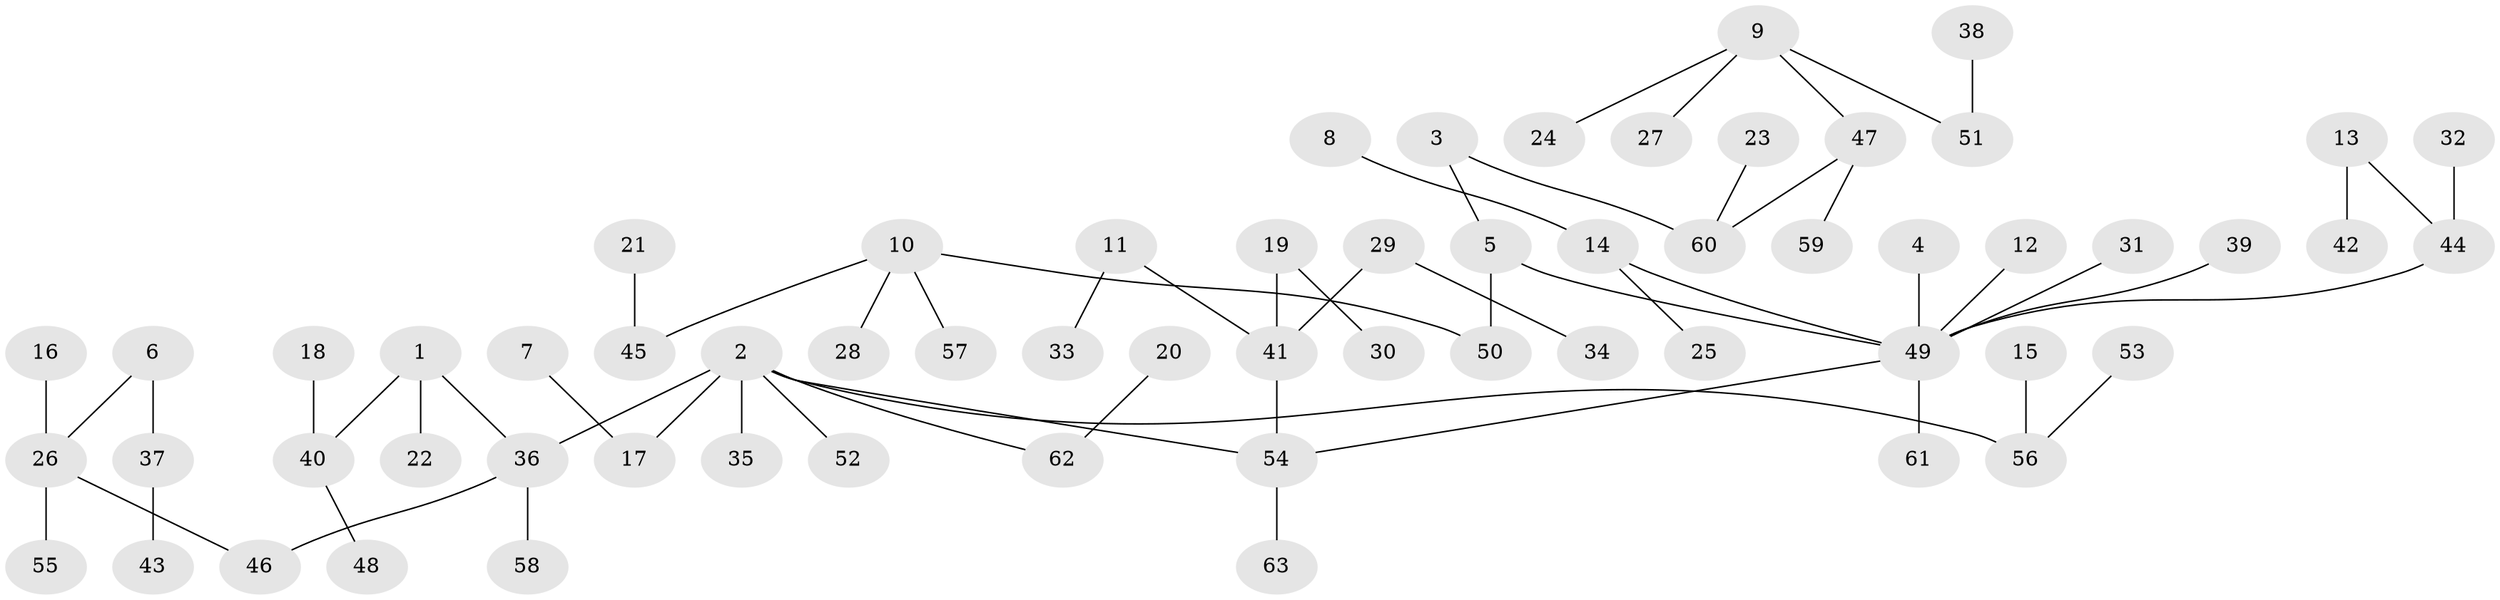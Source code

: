 // original degree distribution, {6: 0.023809523809523808, 3: 0.10317460317460317, 11: 0.007936507936507936, 4: 0.07142857142857142, 5: 0.03968253968253968, 2: 0.20634920634920634, 1: 0.5476190476190477}
// Generated by graph-tools (version 1.1) at 2025/02/03/09/25 03:02:22]
// undirected, 63 vertices, 62 edges
graph export_dot {
graph [start="1"]
  node [color=gray90,style=filled];
  1;
  2;
  3;
  4;
  5;
  6;
  7;
  8;
  9;
  10;
  11;
  12;
  13;
  14;
  15;
  16;
  17;
  18;
  19;
  20;
  21;
  22;
  23;
  24;
  25;
  26;
  27;
  28;
  29;
  30;
  31;
  32;
  33;
  34;
  35;
  36;
  37;
  38;
  39;
  40;
  41;
  42;
  43;
  44;
  45;
  46;
  47;
  48;
  49;
  50;
  51;
  52;
  53;
  54;
  55;
  56;
  57;
  58;
  59;
  60;
  61;
  62;
  63;
  1 -- 22 [weight=1.0];
  1 -- 36 [weight=1.0];
  1 -- 40 [weight=1.0];
  2 -- 17 [weight=1.0];
  2 -- 35 [weight=1.0];
  2 -- 36 [weight=1.0];
  2 -- 52 [weight=1.0];
  2 -- 54 [weight=1.0];
  2 -- 56 [weight=1.0];
  2 -- 62 [weight=1.0];
  3 -- 5 [weight=1.0];
  3 -- 60 [weight=1.0];
  4 -- 49 [weight=1.0];
  5 -- 49 [weight=1.0];
  5 -- 50 [weight=1.0];
  6 -- 26 [weight=1.0];
  6 -- 37 [weight=1.0];
  7 -- 17 [weight=1.0];
  8 -- 14 [weight=1.0];
  9 -- 24 [weight=1.0];
  9 -- 27 [weight=1.0];
  9 -- 47 [weight=1.0];
  9 -- 51 [weight=1.0];
  10 -- 28 [weight=1.0];
  10 -- 45 [weight=1.0];
  10 -- 50 [weight=1.0];
  10 -- 57 [weight=1.0];
  11 -- 33 [weight=1.0];
  11 -- 41 [weight=1.0];
  12 -- 49 [weight=1.0];
  13 -- 42 [weight=1.0];
  13 -- 44 [weight=1.0];
  14 -- 25 [weight=1.0];
  14 -- 49 [weight=1.0];
  15 -- 56 [weight=1.0];
  16 -- 26 [weight=1.0];
  18 -- 40 [weight=1.0];
  19 -- 30 [weight=1.0];
  19 -- 41 [weight=1.0];
  20 -- 62 [weight=1.0];
  21 -- 45 [weight=1.0];
  23 -- 60 [weight=1.0];
  26 -- 46 [weight=1.0];
  26 -- 55 [weight=1.0];
  29 -- 34 [weight=1.0];
  29 -- 41 [weight=1.0];
  31 -- 49 [weight=1.0];
  32 -- 44 [weight=1.0];
  36 -- 46 [weight=1.0];
  36 -- 58 [weight=1.0];
  37 -- 43 [weight=1.0];
  38 -- 51 [weight=1.0];
  39 -- 49 [weight=1.0];
  40 -- 48 [weight=1.0];
  41 -- 54 [weight=1.0];
  44 -- 49 [weight=1.0];
  47 -- 59 [weight=1.0];
  47 -- 60 [weight=1.0];
  49 -- 54 [weight=1.0];
  49 -- 61 [weight=1.0];
  53 -- 56 [weight=1.0];
  54 -- 63 [weight=1.0];
}
